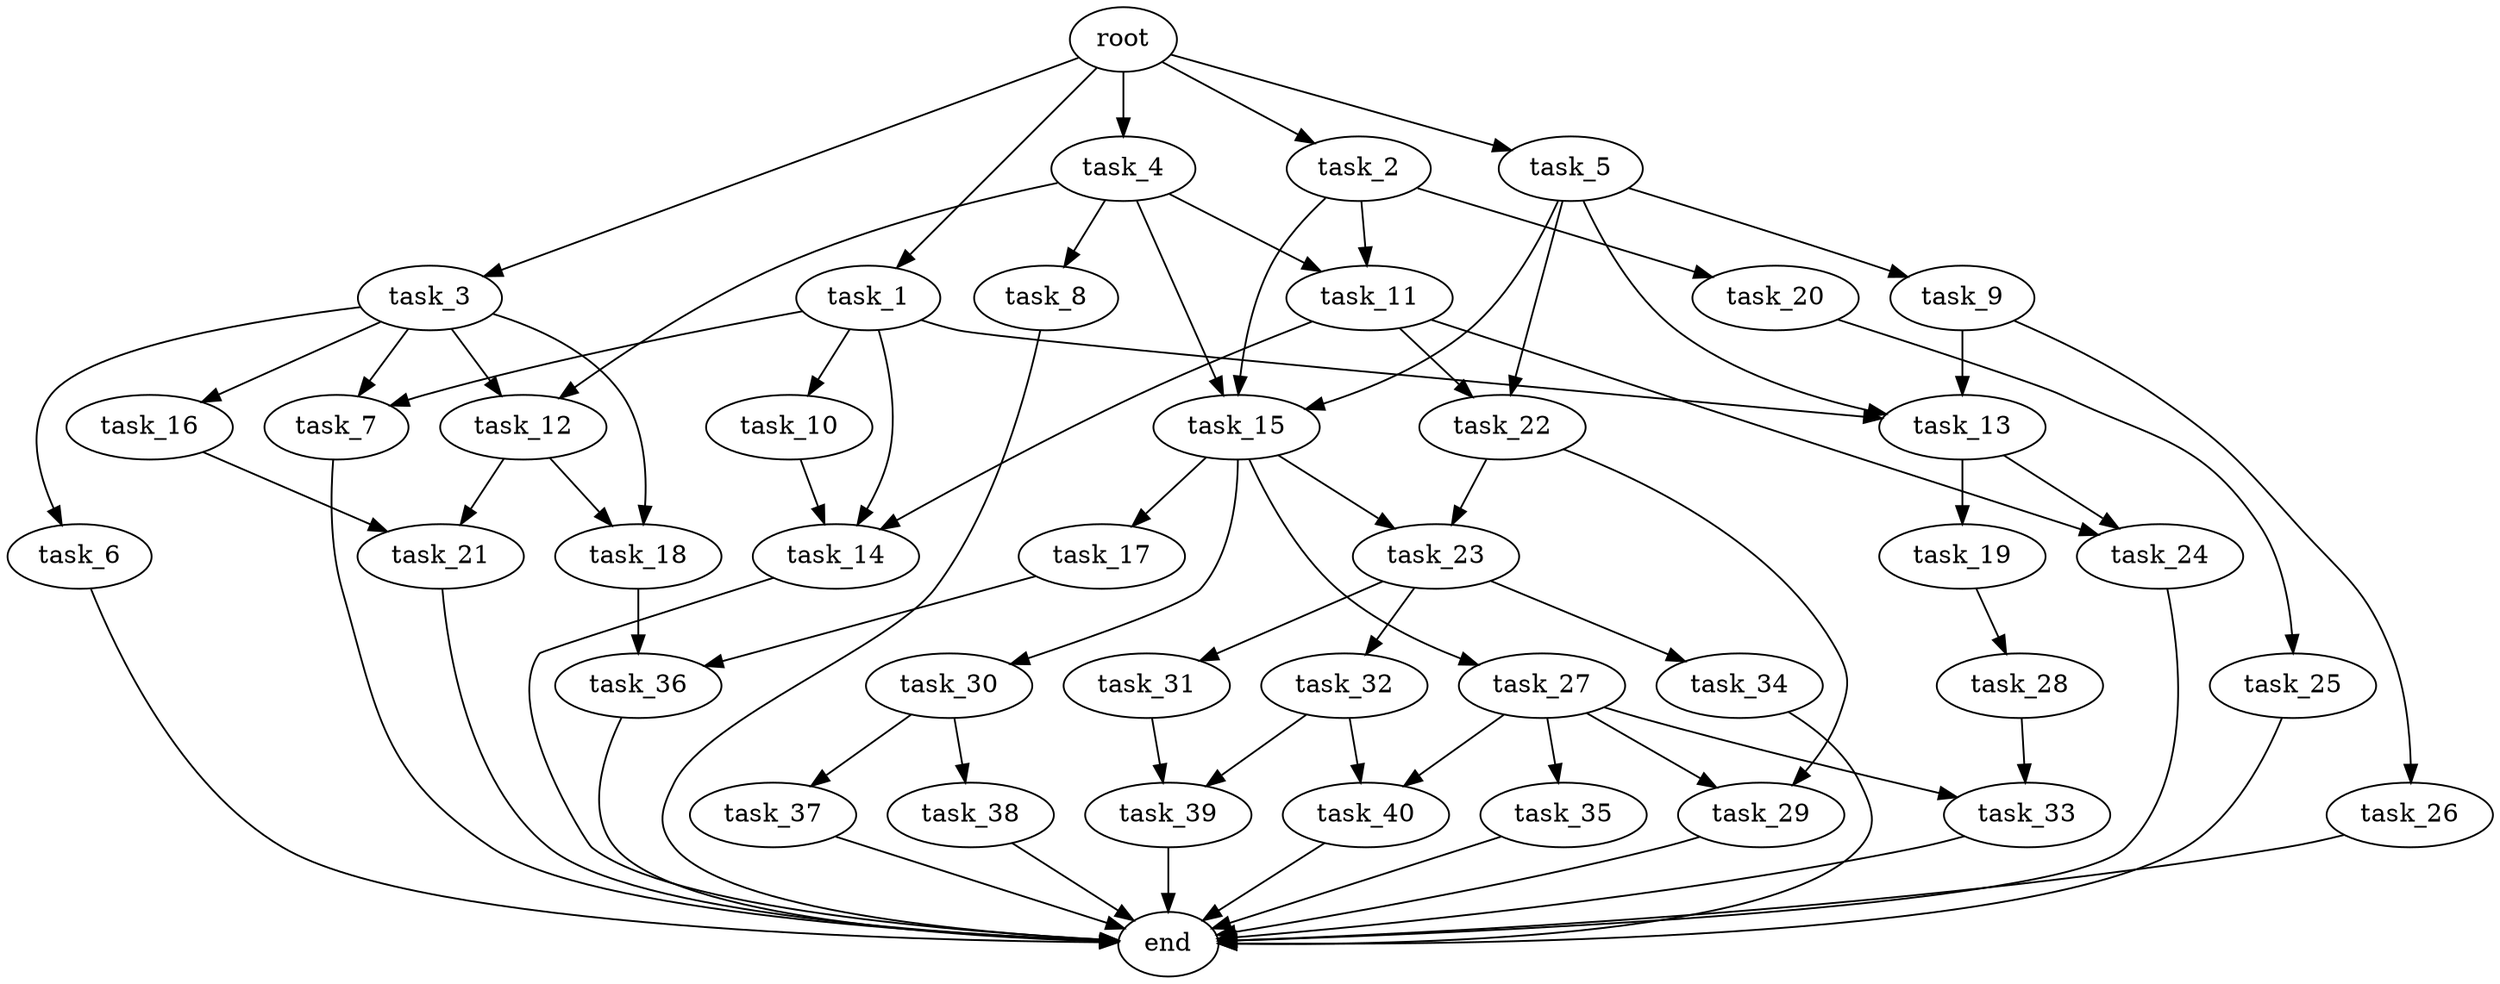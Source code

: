 digraph G {
  root [size="0.000000e+00"];
  task_1 [size="9.584403e+10"];
  task_2 [size="5.834341e+10"];
  task_3 [size="1.007540e+09"];
  task_4 [size="4.648999e+10"];
  task_5 [size="6.049547e+10"];
  task_6 [size="3.012206e+09"];
  task_7 [size="9.587011e+09"];
  task_8 [size="2.434707e+10"];
  task_9 [size="3.336050e+10"];
  task_10 [size="7.979615e+10"];
  task_11 [size="9.657003e+10"];
  task_12 [size="2.609426e+09"];
  task_13 [size="4.614487e+10"];
  task_14 [size="6.153744e+10"];
  task_15 [size="8.956629e+09"];
  task_16 [size="7.526600e+10"];
  task_17 [size="3.470383e+09"];
  task_18 [size="4.515259e+10"];
  task_19 [size="1.603317e+10"];
  task_20 [size="1.092462e+10"];
  task_21 [size="5.405818e+10"];
  task_22 [size="3.807367e+10"];
  task_23 [size="4.135232e+09"];
  task_24 [size="5.093652e+10"];
  task_25 [size="8.846110e+10"];
  task_26 [size="6.551205e+10"];
  task_27 [size="4.956647e+10"];
  task_28 [size="1.857193e+10"];
  task_29 [size="2.504923e+09"];
  task_30 [size="8.236451e+10"];
  task_31 [size="3.162817e+10"];
  task_32 [size="9.220571e+10"];
  task_33 [size="7.734966e+10"];
  task_34 [size="7.435072e+10"];
  task_35 [size="7.923679e+10"];
  task_36 [size="9.987937e+10"];
  task_37 [size="1.110482e+10"];
  task_38 [size="1.672672e+10"];
  task_39 [size="8.077623e+10"];
  task_40 [size="9.644166e+10"];
  end [size="0.000000e+00"];

  root -> task_1 [size="1.000000e-12"];
  root -> task_2 [size="1.000000e-12"];
  root -> task_3 [size="1.000000e-12"];
  root -> task_4 [size="1.000000e-12"];
  root -> task_5 [size="1.000000e-12"];
  task_1 -> task_7 [size="4.793506e+07"];
  task_1 -> task_10 [size="7.979615e+08"];
  task_1 -> task_13 [size="1.538162e+08"];
  task_1 -> task_14 [size="2.051248e+08"];
  task_2 -> task_11 [size="4.828501e+08"];
  task_2 -> task_15 [size="2.985543e+07"];
  task_2 -> task_20 [size="1.092462e+08"];
  task_3 -> task_6 [size="3.012206e+07"];
  task_3 -> task_7 [size="4.793506e+07"];
  task_3 -> task_12 [size="1.304713e+07"];
  task_3 -> task_16 [size="7.526600e+08"];
  task_3 -> task_18 [size="2.257629e+08"];
  task_4 -> task_8 [size="2.434707e+08"];
  task_4 -> task_11 [size="4.828501e+08"];
  task_4 -> task_12 [size="1.304713e+07"];
  task_4 -> task_15 [size="2.985543e+07"];
  task_5 -> task_9 [size="3.336050e+08"];
  task_5 -> task_13 [size="1.538162e+08"];
  task_5 -> task_15 [size="2.985543e+07"];
  task_5 -> task_22 [size="1.903683e+08"];
  task_6 -> end [size="1.000000e-12"];
  task_7 -> end [size="1.000000e-12"];
  task_8 -> end [size="1.000000e-12"];
  task_9 -> task_13 [size="1.538162e+08"];
  task_9 -> task_26 [size="6.551205e+08"];
  task_10 -> task_14 [size="2.051248e+08"];
  task_11 -> task_14 [size="2.051248e+08"];
  task_11 -> task_22 [size="1.903683e+08"];
  task_11 -> task_24 [size="2.546826e+08"];
  task_12 -> task_18 [size="2.257629e+08"];
  task_12 -> task_21 [size="2.702909e+08"];
  task_13 -> task_19 [size="1.603317e+08"];
  task_13 -> task_24 [size="2.546826e+08"];
  task_14 -> end [size="1.000000e-12"];
  task_15 -> task_17 [size="3.470383e+07"];
  task_15 -> task_23 [size="2.067616e+07"];
  task_15 -> task_27 [size="4.956647e+08"];
  task_15 -> task_30 [size="8.236451e+08"];
  task_16 -> task_21 [size="2.702909e+08"];
  task_17 -> task_36 [size="4.993969e+08"];
  task_18 -> task_36 [size="4.993969e+08"];
  task_19 -> task_28 [size="1.857193e+08"];
  task_20 -> task_25 [size="8.846110e+08"];
  task_21 -> end [size="1.000000e-12"];
  task_22 -> task_23 [size="2.067616e+07"];
  task_22 -> task_29 [size="1.252461e+07"];
  task_23 -> task_31 [size="3.162817e+08"];
  task_23 -> task_32 [size="9.220571e+08"];
  task_23 -> task_34 [size="7.435072e+08"];
  task_24 -> end [size="1.000000e-12"];
  task_25 -> end [size="1.000000e-12"];
  task_26 -> end [size="1.000000e-12"];
  task_27 -> task_29 [size="1.252461e+07"];
  task_27 -> task_33 [size="3.867483e+08"];
  task_27 -> task_35 [size="7.923679e+08"];
  task_27 -> task_40 [size="4.822083e+08"];
  task_28 -> task_33 [size="3.867483e+08"];
  task_29 -> end [size="1.000000e-12"];
  task_30 -> task_37 [size="1.110482e+08"];
  task_30 -> task_38 [size="1.672672e+08"];
  task_31 -> task_39 [size="4.038812e+08"];
  task_32 -> task_39 [size="4.038812e+08"];
  task_32 -> task_40 [size="4.822083e+08"];
  task_33 -> end [size="1.000000e-12"];
  task_34 -> end [size="1.000000e-12"];
  task_35 -> end [size="1.000000e-12"];
  task_36 -> end [size="1.000000e-12"];
  task_37 -> end [size="1.000000e-12"];
  task_38 -> end [size="1.000000e-12"];
  task_39 -> end [size="1.000000e-12"];
  task_40 -> end [size="1.000000e-12"];
}
